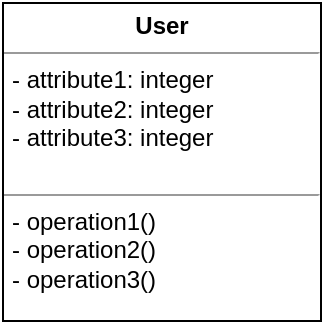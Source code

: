 <mxfile version="20.2.5" type="google" pages="9"><diagram id="hnP8UnjzJfKLMECZRFQq" name="1"><mxGraphModel grid="1" page="1" gridSize="10" guides="1" tooltips="1" connect="1" arrows="1" fold="1" pageScale="1" pageWidth="827" pageHeight="1169" math="0" shadow="0"><root><mxCell id="0"/><mxCell id="1" parent="0"/><mxCell id="e0O0tJO-HzK9mVUaBgXi-19" value="&lt;p style=&quot;margin:0px;margin-top:4px;text-align:center;&quot;&gt;&lt;b&gt;User&lt;/b&gt;&lt;/p&gt;&lt;hr size=&quot;1&quot;&gt;&lt;p style=&quot;margin:0px;margin-left:4px;&quot;&gt;- attribute1: integer&lt;/p&gt;&lt;p style=&quot;margin: 0px 0px 0px 4px;&quot;&gt;- attribute2: integer&lt;/p&gt;&lt;p style=&quot;margin: 0px 0px 0px 4px;&quot;&gt;- attribute3: integer&lt;/p&gt;&lt;p style=&quot;margin: 0px 0px 0px 4px;&quot;&gt;&lt;br&gt;&lt;/p&gt;&lt;hr size=&quot;1&quot;&gt;&lt;p style=&quot;margin:0px;margin-left:4px;&quot;&gt;- operation1()&lt;/p&gt;&lt;p style=&quot;margin:0px;margin-left:4px;&quot;&gt;- operation2()&lt;br&gt;&lt;/p&gt;&lt;p style=&quot;margin:0px;margin-left:4px;&quot;&gt;- operation3()&lt;br&gt;&lt;/p&gt;" style="verticalAlign=top;align=left;overflow=fill;fontSize=12;fontFamily=Helvetica;html=1;labelBackgroundColor=none;fontColor=#000000;strokeColor=#FFFFFF;fillColor=default;labelBorderColor=default;" vertex="1" parent="1"><mxGeometry x="320" width="160" height="160" as="geometry"/></mxCell></root></mxGraphModel></diagram><diagram name="2" id="vvFc1GbT9uRA25NBMKxK"><mxGraphModel grid="1" page="1" gridSize="10" guides="1" tooltips="1" connect="1" arrows="1" fold="1" pageScale="1" pageWidth="827" pageHeight="1169" math="0" shadow="0"><root><mxCell id="JTv1qU_6R1OAdJfih-BZ-0"/><mxCell id="JTv1qU_6R1OAdJfih-BZ-1" parent="JTv1qU_6R1OAdJfih-BZ-0"/><mxCell id="JTv1qU_6R1OAdJfih-BZ-2" value="&lt;p style=&quot;margin:0px;margin-top:4px;text-align:center;&quot;&gt;&lt;b&gt;User&lt;/b&gt;&lt;/p&gt;&lt;hr size=&quot;1&quot;&gt;&lt;p style=&quot;margin:0px;margin-left:4px;&quot;&gt;- nama: string&lt;/p&gt;&lt;p style=&quot;margin: 0px 0px 0px 4px;&quot;&gt;- username: string&lt;/p&gt;&lt;p style=&quot;margin: 0px 0px 0px 4px;&quot;&gt;- password: string&lt;/p&gt;&lt;p style=&quot;margin: 0px 0px 0px 4px;&quot;&gt;- website: string&lt;/p&gt;&lt;p style=&quot;margin: 0px 0px 0px 4px;&quot;&gt;- bio: string&lt;/p&gt;&lt;p style=&quot;margin: 0px 0px 0px 4px;&quot;&gt;- email: string&lt;/p&gt;&lt;p style=&quot;margin: 0px 0px 0px 4px;&quot;&gt;- phoneNumber: string&lt;/p&gt;&lt;p style=&quot;margin: 0px 0px 0px 4px;&quot;&gt;- birthdate: string&lt;/p&gt;&lt;p style=&quot;margin: 0px 0px 0px 4px;&quot;&gt;- profilePhoto: image&lt;/p&gt;&lt;hr size=&quot;1&quot;&gt;&lt;p style=&quot;margin: 0px 0px 0px 4px;&quot;&gt;- operation1()&lt;/p&gt;&lt;p style=&quot;margin: 0px 0px 0px 4px;&quot;&gt;- operation2()&lt;br&gt;&lt;/p&gt;&lt;p style=&quot;margin: 0px 0px 0px 4px;&quot;&gt;- operation3()&lt;/p&gt;" style="verticalAlign=top;align=left;overflow=fill;fontSize=12;fontFamily=Helvetica;html=1;labelBackgroundColor=none;fontColor=#000000;strokeColor=#FFFFFF;fillColor=default;labelBorderColor=default;" parent="JTv1qU_6R1OAdJfih-BZ-1" vertex="1"><mxGeometry x="320" width="160" height="240" as="geometry"/></mxCell></root></mxGraphModel></diagram><diagram name="3" id="898ibIZG81OeGIQHACuP"><mxGraphModel grid="1" page="1" gridSize="10" guides="1" tooltips="1" connect="1" arrows="1" fold="1" pageScale="1" pageWidth="827" pageHeight="1169" math="0" shadow="0"><root><mxCell id="FSDWoQhGbULLJZTzJhua-0"/><mxCell id="FSDWoQhGbULLJZTzJhua-1" parent="FSDWoQhGbULLJZTzJhua-0"/><mxCell id="FSDWoQhGbULLJZTzJhua-2" value="&lt;p style=&quot;margin:0px;margin-top:4px;text-align:center;&quot;&gt;&lt;b&gt;User&lt;/b&gt;&lt;/p&gt;&lt;hr size=&quot;1&quot;&gt;&lt;p style=&quot;margin:0px;margin-left:4px;&quot;&gt;- nama: string&lt;/p&gt;&lt;p style=&quot;margin: 0px 0px 0px 4px;&quot;&gt;- username: string&lt;/p&gt;&lt;p style=&quot;margin: 0px 0px 0px 4px;&quot;&gt;- password: string&lt;/p&gt;&lt;p style=&quot;margin: 0px 0px 0px 4px;&quot;&gt;- website: string&lt;/p&gt;&lt;p style=&quot;margin: 0px 0px 0px 4px;&quot;&gt;- bio: string&lt;/p&gt;&lt;p style=&quot;margin: 0px 0px 0px 4px;&quot;&gt;- email: string&lt;/p&gt;&lt;p style=&quot;margin: 0px 0px 0px 4px;&quot;&gt;- phoneNumber: string&lt;/p&gt;&lt;p style=&quot;margin: 0px 0px 0px 4px;&quot;&gt;- birthdate: string&lt;/p&gt;&lt;p style=&quot;margin: 0px 0px 0px 4px;&quot;&gt;- profilePhoto: image&lt;/p&gt;&lt;hr size=&quot;1&quot;&gt;&lt;p style=&quot;margin:0px;margin-left:4px;&quot;&gt;+ login(username,password)&lt;/p&gt;&lt;p style=&quot;margin:0px;margin-left:4px;&quot;&gt;+ lihatProfile()&lt;br&gt;+ ubahProfile()&lt;/p&gt;&lt;p style=&quot;margin:0px;margin-left:4px;&quot;&gt;+ buatPost()&lt;br&gt;&lt;/p&gt;" style="verticalAlign=top;align=left;overflow=fill;fontSize=12;fontFamily=Helvetica;html=1;labelBackgroundColor=none;fontColor=#000000;strokeColor=#FFFFFF;fillColor=default;labelBorderColor=default;" parent="FSDWoQhGbULLJZTzJhua-1" vertex="1"><mxGeometry x="320" width="160" height="240" as="geometry"/></mxCell></root></mxGraphModel></diagram><diagram name="4" id="M2890avnKvLRN5mDGSa0"><mxGraphModel grid="1" page="1" gridSize="10" guides="1" tooltips="1" connect="1" arrows="1" fold="1" pageScale="1" pageWidth="827" pageHeight="1169" math="0" shadow="0"><root><mxCell id="GKx1AENZAEKhehW8Wzed-0"/><mxCell id="GKx1AENZAEKhehW8Wzed-1" parent="GKx1AENZAEKhehW8Wzed-0"/><mxCell id="GKx1AENZAEKhehW8Wzed-2" value="&lt;p style=&quot;margin:0px;margin-top:4px;text-align:center;&quot;&gt;&lt;b&gt;User&lt;/b&gt;&lt;/p&gt;&lt;hr size=&quot;1&quot;&gt;&lt;p style=&quot;margin:0px;margin-left:4px;&quot;&gt;- nama: string&lt;/p&gt;&lt;p style=&quot;margin: 0px 0px 0px 4px;&quot;&gt;- username: string&lt;/p&gt;&lt;p style=&quot;margin: 0px 0px 0px 4px;&quot;&gt;- password: string&lt;/p&gt;&lt;p style=&quot;margin: 0px 0px 0px 4px;&quot;&gt;- website: string&lt;/p&gt;&lt;p style=&quot;margin: 0px 0px 0px 4px;&quot;&gt;- bio: string&lt;/p&gt;&lt;p style=&quot;margin: 0px 0px 0px 4px;&quot;&gt;- email: string&lt;/p&gt;&lt;p style=&quot;margin: 0px 0px 0px 4px;&quot;&gt;- phoneNumber: string&lt;/p&gt;&lt;p style=&quot;margin: 0px 0px 0px 4px;&quot;&gt;- birthdate: string&lt;/p&gt;&lt;p style=&quot;margin: 0px 0px 0px 4px;&quot;&gt;- profilePhoto: image&lt;/p&gt;&lt;hr size=&quot;1&quot;&gt;&lt;p style=&quot;margin:0px;margin-left:4px;&quot;&gt;+ login(username,password)&lt;/p&gt;&lt;p style=&quot;margin:0px;margin-left:4px;&quot;&gt;+ lihatProfile()&lt;br&gt;+ ubahProfile()&lt;/p&gt;&lt;p style=&quot;margin:0px;margin-left:4px;&quot;&gt;+ buatPost()&lt;br&gt;&lt;/p&gt;" style="verticalAlign=top;align=left;overflow=fill;fontSize=12;fontFamily=Helvetica;html=1;labelBackgroundColor=none;fontColor=#000000;strokeColor=none;fillColor=default;labelBorderColor=default;" parent="GKx1AENZAEKhehW8Wzed-1" vertex="1"><mxGeometry x="320" width="160" height="240" as="geometry"/></mxCell><mxCell id="Sh70IADpan6NNVsdSMms-0" value="&lt;p style=&quot;margin:0px;margin-top:4px;text-align:center;&quot;&gt;&lt;b&gt;Professional User&lt;/b&gt;&lt;/p&gt;&lt;hr size=&quot;1&quot;&gt;&lt;p style=&quot;margin:0px;margin-left:4px;&quot;&gt;&lt;br&gt;&lt;/p&gt;&lt;hr size=&quot;1&quot;&gt;&lt;p style=&quot;margin:0px;margin-left:4px;&quot;&gt;&lt;span style=&quot;background-color: initial;&quot;&gt;+ lihatInsight()&lt;/span&gt;&lt;br&gt;&lt;/p&gt;" style="verticalAlign=top;align=left;overflow=fill;fontSize=12;fontFamily=Helvetica;html=1;labelBackgroundColor=none;fontColor=#000000;strokeColor=none;fillColor=default;labelBorderColor=default;" vertex="1" parent="GKx1AENZAEKhehW8Wzed-1"><mxGeometry x="520" width="160" height="240" as="geometry"/></mxCell><mxCell id="Sh70IADpan6NNVsdSMms-1" value="" style="endArrow=open;startArrow=none;endFill=0;startFill=0;endSize=8;html=1;verticalAlign=bottom;labelBackgroundColor=none;strokeWidth=1;rounded=0;fontColor=#000000;exitX=0;exitY=0.5;exitDx=0;exitDy=0;" edge="1" parent="GKx1AENZAEKhehW8Wzed-1" source="Sh70IADpan6NNVsdSMms-0" target="GKx1AENZAEKhehW8Wzed-2"><mxGeometry width="160" relative="1" as="geometry"><mxPoint x="480" y="300" as="sourcePoint"/><mxPoint x="640" y="300" as="targetPoint"/></mxGeometry></mxCell></root></mxGraphModel></diagram><diagram name="5" id="wpOkuSsH7Ircn2-fuGyN"><mxGraphModel grid="1" page="1" gridSize="10" guides="1" tooltips="1" connect="1" arrows="1" fold="1" pageScale="1" pageWidth="827" pageHeight="1169" math="0" shadow="0"><root><mxCell id="eU_idQEL-mA1XH8eJt72-0"/><mxCell id="eU_idQEL-mA1XH8eJt72-1" parent="eU_idQEL-mA1XH8eJt72-0"/><mxCell id="eU_idQEL-mA1XH8eJt72-2" value="&lt;p style=&quot;margin:0px;margin-top:4px;text-align:center;&quot;&gt;&lt;b&gt;User&lt;/b&gt;&lt;/p&gt;&lt;hr size=&quot;1&quot;&gt;&lt;p style=&quot;margin:0px;margin-left:4px;&quot;&gt;- nama: string&lt;/p&gt;&lt;p style=&quot;margin: 0px 0px 0px 4px;&quot;&gt;- username: string&lt;/p&gt;&lt;p style=&quot;margin: 0px 0px 0px 4px;&quot;&gt;- password: string&lt;/p&gt;&lt;p style=&quot;margin: 0px 0px 0px 4px;&quot;&gt;- website: string&lt;/p&gt;&lt;p style=&quot;margin: 0px 0px 0px 4px;&quot;&gt;- bio: string&lt;/p&gt;&lt;p style=&quot;margin: 0px 0px 0px 4px;&quot;&gt;- email: string&lt;/p&gt;&lt;p style=&quot;margin: 0px 0px 0px 4px;&quot;&gt;- phoneNumber: string&lt;/p&gt;&lt;p style=&quot;margin: 0px 0px 0px 4px;&quot;&gt;- birthdate: string&lt;/p&gt;&lt;p style=&quot;margin: 0px 0px 0px 4px;&quot;&gt;- profilePhoto: image&lt;/p&gt;&lt;hr size=&quot;1&quot;&gt;&lt;p style=&quot;margin:0px;margin-left:4px;&quot;&gt;+ login(username,password)&lt;/p&gt;&lt;p style=&quot;margin:0px;margin-left:4px;&quot;&gt;+ lihatProfile()&lt;br&gt;+ ubahProfile()&lt;/p&gt;&lt;p style=&quot;margin:0px;margin-left:4px;&quot;&gt;+ buatPost()&lt;br&gt;&lt;/p&gt;" style="verticalAlign=top;align=left;overflow=fill;fontSize=12;fontFamily=Helvetica;html=1;labelBackgroundColor=none;fontColor=#000000;strokeColor=none;fillColor=default;labelBorderColor=default;" parent="eU_idQEL-mA1XH8eJt72-1" vertex="1"><mxGeometry x="320" width="160" height="240" as="geometry"/></mxCell><mxCell id="KN_f5p0jPs132Y7xFyDh-0" value="&lt;p style=&quot;margin:0px;margin-top:4px;text-align:center;&quot;&gt;&lt;b&gt;Post&lt;/b&gt;&lt;/p&gt;&lt;hr size=&quot;1&quot;&gt;&lt;p style=&quot;margin:0px;margin-left:4px;&quot;&gt;- tanggalBuat: date&lt;/p&gt;&lt;p style=&quot;margin: 0px 0px 0px 4px;&quot;&gt;- caption: string&lt;br&gt;&lt;/p&gt;&lt;p style=&quot;margin: 0px 0px 0px 4px;&quot;&gt;- content: image, video&lt;/p&gt;&lt;p style=&quot;margin: 0px 0px 0px 4px;&quot;&gt;- filter: integer&lt;/p&gt;&lt;hr size=&quot;1&quot;&gt;&lt;p style=&quot;margin:0px;margin-left:4px;&quot;&gt;&lt;br&gt;&lt;/p&gt;" style="verticalAlign=top;align=left;overflow=fill;fontSize=12;fontFamily=Helvetica;html=1;labelBackgroundColor=none;fontColor=#000000;strokeColor=none;fillColor=default;labelBorderColor=default;" vertex="1" parent="eU_idQEL-mA1XH8eJt72-1"><mxGeometry x="80" width="160" height="240" as="geometry"/></mxCell><mxCell id="KN_f5p0jPs132Y7xFyDh-1" value="" style="endArrow=none;startArrow=none;endFill=0;startFill=0;endSize=8;html=1;verticalAlign=bottom;labelBackgroundColor=none;strokeWidth=1;rounded=0;fontColor=#000000;exitX=1;exitY=0.5;exitDx=0;exitDy=0;" edge="1" parent="eU_idQEL-mA1XH8eJt72-1" source="KN_f5p0jPs132Y7xFyDh-0" target="eU_idQEL-mA1XH8eJt72-2"><mxGeometry width="160" relative="1" as="geometry"><mxPoint x="280" y="120" as="sourcePoint"/><mxPoint x="310" y="120" as="targetPoint"/></mxGeometry></mxCell><mxCell id="KN_f5p0jPs132Y7xFyDh-3" value="0..*" style="edgeLabel;html=1;align=center;verticalAlign=middle;resizable=0;points=[];fontColor=#000000;" connectable="0" vertex="1" parent="KN_f5p0jPs132Y7xFyDh-1"><mxGeometry x="-0.717" relative="1" as="geometry"><mxPoint y="-10" as="offset"/></mxGeometry></mxCell><mxCell id="KN_f5p0jPs132Y7xFyDh-4" value="1" style="edgeLabel;html=1;align=center;verticalAlign=middle;resizable=0;points=[];fontColor=#000000;" connectable="0" vertex="1" parent="KN_f5p0jPs132Y7xFyDh-1"><mxGeometry x="0.664" y="1" relative="1" as="geometry"><mxPoint y="-9" as="offset"/></mxGeometry></mxCell></root></mxGraphModel></diagram><diagram name="6" id="nv-hzHOKyov-MnAZueJ8"><mxGraphModel grid="1" page="1" gridSize="10" guides="1" tooltips="1" connect="1" arrows="1" fold="1" pageScale="1" pageWidth="827" pageHeight="1169" math="0" shadow="0"><root><mxCell id="Lhanuq8MjQKtfcm2jA14-0"/><mxCell id="Lhanuq8MjQKtfcm2jA14-1" parent="Lhanuq8MjQKtfcm2jA14-0"/><mxCell id="Lhanuq8MjQKtfcm2jA14-2" value="&lt;p style=&quot;margin:0px;margin-top:4px;text-align:center;&quot;&gt;&lt;b&gt;User&lt;/b&gt;&lt;/p&gt;&lt;hr size=&quot;1&quot;&gt;&lt;p style=&quot;margin:0px;margin-left:4px;&quot;&gt;- nama: string&lt;/p&gt;&lt;p style=&quot;margin: 0px 0px 0px 4px;&quot;&gt;- username: string&lt;/p&gt;&lt;p style=&quot;margin: 0px 0px 0px 4px;&quot;&gt;- password: string&lt;/p&gt;&lt;p style=&quot;margin: 0px 0px 0px 4px;&quot;&gt;&lt;span style=&quot;background-color: initial;&quot;&gt;- email: string&lt;/span&gt;&lt;br&gt;&lt;/p&gt;&lt;p style=&quot;margin: 0px 0px 0px 4px;&quot;&gt;&lt;br&gt;&lt;/p&gt;&lt;hr size=&quot;1&quot;&gt;&lt;p style=&quot;margin:0px;margin-left:4px;&quot;&gt;+ login(username,password)&lt;/p&gt;" style="verticalAlign=top;align=left;overflow=fill;fontSize=12;fontFamily=Helvetica;html=1;labelBackgroundColor=none;fontColor=#000000;strokeColor=none;fillColor=default;labelBorderColor=default;" parent="Lhanuq8MjQKtfcm2jA14-1" vertex="1"><mxGeometry x="320" width="160" height="240" as="geometry"/></mxCell><mxCell id="Lhanuq8MjQKtfcm2jA14-3" value="&lt;p style=&quot;margin:0px;margin-top:4px;text-align:center;&quot;&gt;&lt;b&gt;Game&lt;/b&gt;&lt;/p&gt;&lt;hr size=&quot;1&quot;&gt;&lt;p style=&quot;margin:0px;margin-left:4px;&quot;&gt;- tanggalRilis: date&lt;/p&gt;&lt;p style=&quot;margin: 0px 0px 0px 4px;&quot;&gt;- judul: string&lt;br&gt;&lt;/p&gt;&lt;p style=&quot;margin: 0px 0px 0px 4px;&quot;&gt;-&amp;nbsp;&lt;span style=&quot;background-color: initial;&quot;&gt;harga: integer&lt;/span&gt;&lt;/p&gt;&lt;hr size=&quot;1&quot;&gt;&lt;p style=&quot;margin:0px;margin-left:4px;&quot;&gt;&lt;br&gt;&lt;/p&gt;" style="verticalAlign=top;align=left;overflow=fill;fontSize=12;fontFamily=Helvetica;html=1;labelBackgroundColor=none;fontColor=#000000;strokeColor=none;fillColor=default;labelBorderColor=default;" parent="Lhanuq8MjQKtfcm2jA14-1" vertex="1"><mxGeometry x="80" width="160" height="240" as="geometry"/></mxCell><mxCell id="oMcocYx1o8pn9XQxZrTI-0" value="" style="endArrow=diamondThin;endFill=0;endSize=24;html=1;rounded=0;fontColor=#000000;strokeColor=#000000;strokeWidth=1;" edge="1" parent="Lhanuq8MjQKtfcm2jA14-1"><mxGeometry width="160" relative="1" as="geometry"><mxPoint x="240" y="110" as="sourcePoint"/><mxPoint x="320" y="110" as="targetPoint"/></mxGeometry></mxCell><mxCell id="oMcocYx1o8pn9XQxZrTI-1" value="1" style="edgeLabel;html=1;align=center;verticalAlign=middle;resizable=0;points=[];fontColor=#000000;" connectable="0" vertex="1" parent="oMcocYx1o8pn9XQxZrTI-0"><mxGeometry x="0.713" y="1" relative="1" as="geometry"><mxPoint y="-19" as="offset"/></mxGeometry></mxCell><mxCell id="oMcocYx1o8pn9XQxZrTI-2" value="0..*" style="edgeLabel;html=1;align=center;verticalAlign=middle;resizable=0;points=[];fontColor=#000000;" connectable="0" vertex="1" parent="oMcocYx1o8pn9XQxZrTI-0"><mxGeometry x="-0.382" relative="1" as="geometry"><mxPoint x="-15" y="-20" as="offset"/></mxGeometry></mxCell></root></mxGraphModel></diagram><diagram name="7" id="eazAPrz7giSzhTj6Vawg"><mxGraphModel grid="1" page="1" gridSize="10" guides="1" tooltips="1" connect="1" arrows="1" fold="1" pageScale="1" pageWidth="827" pageHeight="1169" math="0" shadow="0"><root><mxCell id="fwRQU3mmeEUojMoLSHrX-0"/><mxCell id="fwRQU3mmeEUojMoLSHrX-1" parent="fwRQU3mmeEUojMoLSHrX-0"/><mxCell id="fwRQU3mmeEUojMoLSHrX-2" value="&lt;p style=&quot;margin:0px;margin-top:4px;text-align:center;&quot;&gt;&lt;b&gt;User&lt;/b&gt;&lt;/p&gt;&lt;hr size=&quot;1&quot;&gt;&lt;p style=&quot;margin:0px;margin-left:4px;&quot;&gt;- nama: string&lt;/p&gt;&lt;p style=&quot;margin: 0px 0px 0px 4px;&quot;&gt;- username: string&lt;/p&gt;&lt;p style=&quot;margin: 0px 0px 0px 4px;&quot;&gt;- password: string&lt;/p&gt;&lt;p style=&quot;margin: 0px 0px 0px 4px;&quot;&gt;- website: string&lt;/p&gt;&lt;p style=&quot;margin: 0px 0px 0px 4px;&quot;&gt;- bio: string&lt;/p&gt;&lt;p style=&quot;margin: 0px 0px 0px 4px;&quot;&gt;- email: string&lt;/p&gt;&lt;p style=&quot;margin: 0px 0px 0px 4px;&quot;&gt;- phoneNumber: string&lt;/p&gt;&lt;p style=&quot;margin: 0px 0px 0px 4px;&quot;&gt;- birthdate: string&lt;/p&gt;&lt;p style=&quot;margin: 0px 0px 0px 4px;&quot;&gt;- profilePhoto: image&lt;/p&gt;&lt;hr size=&quot;1&quot;&gt;&lt;p style=&quot;margin:0px;margin-left:4px;&quot;&gt;+ login(username,password)&lt;/p&gt;&lt;p style=&quot;margin:0px;margin-left:4px;&quot;&gt;+ lihatProfile()&lt;br&gt;+ ubahProfile()&lt;/p&gt;&lt;p style=&quot;margin:0px;margin-left:4px;&quot;&gt;+ buatPost()&lt;br&gt;&lt;/p&gt;" style="verticalAlign=top;align=left;overflow=fill;fontSize=12;fontFamily=Helvetica;html=1;labelBackgroundColor=none;fontColor=#000000;strokeColor=none;fillColor=default;labelBorderColor=default;" parent="fwRQU3mmeEUojMoLSHrX-1" vertex="1"><mxGeometry x="320" width="160" height="240" as="geometry"/></mxCell><mxCell id="fwRQU3mmeEUojMoLSHrX-3" value="&lt;p style=&quot;margin:0px;margin-top:4px;text-align:center;&quot;&gt;&lt;b&gt;Post&lt;/b&gt;&lt;/p&gt;&lt;hr size=&quot;1&quot;&gt;&lt;p style=&quot;margin:0px;margin-left:4px;&quot;&gt;- tanggalBuat: date&lt;/p&gt;&lt;p style=&quot;margin: 0px 0px 0px 4px;&quot;&gt;- caption: string&lt;br&gt;&lt;/p&gt;&lt;p style=&quot;margin: 0px 0px 0px 4px;&quot;&gt;- content: image, video&lt;/p&gt;&lt;p style=&quot;margin: 0px 0px 0px 4px;&quot;&gt;- filter: integer&lt;/p&gt;&lt;hr size=&quot;1&quot;&gt;&lt;p style=&quot;margin:0px;margin-left:4px;&quot;&gt;&lt;br&gt;&lt;/p&gt;" style="verticalAlign=top;align=left;overflow=fill;fontSize=12;fontFamily=Helvetica;html=1;labelBackgroundColor=none;fontColor=#000000;strokeColor=none;fillColor=default;labelBorderColor=default;" parent="fwRQU3mmeEUojMoLSHrX-1" vertex="1"><mxGeometry x="80" width="160" height="240" as="geometry"/></mxCell><mxCell id="2ZmCARCJcrqWnU4JJq6g-0" value="" style="endArrow=diamondThin;endFill=1;endSize=24;html=1;rounded=0;fontColor=#000000;strokeColor=#000000;strokeWidth=1;" edge="1" parent="fwRQU3mmeEUojMoLSHrX-1"><mxGeometry width="160" relative="1" as="geometry"><mxPoint x="240" y="119.76" as="sourcePoint"/><mxPoint x="320" y="119.76" as="targetPoint"/></mxGeometry></mxCell><mxCell id="2ZmCARCJcrqWnU4JJq6g-1" value="0..*" style="edgeLabel;html=1;align=center;verticalAlign=middle;resizable=0;points=[];fontColor=#000000;" connectable="0" vertex="1" parent="2ZmCARCJcrqWnU4JJq6g-0"><mxGeometry x="-0.799" y="1" relative="1" as="geometry"><mxPoint x="2" y="-19" as="offset"/></mxGeometry></mxCell><mxCell id="2ZmCARCJcrqWnU4JJq6g-2" value="1" style="edgeLabel;html=1;align=center;verticalAlign=middle;resizable=0;points=[];fontColor=#000000;" connectable="0" vertex="1" parent="2ZmCARCJcrqWnU4JJq6g-0"><mxGeometry x="0.618" y="2" relative="1" as="geometry"><mxPoint x="5" y="-18" as="offset"/></mxGeometry></mxCell></root></mxGraphModel></diagram><diagram name="8" id="oT_UX7LwEvuWyARsJMlZ"><mxGraphModel grid="1" page="1" gridSize="10" guides="1" tooltips="1" connect="1" arrows="1" fold="1" pageScale="1" pageWidth="827" pageHeight="1169" math="0" shadow="0"><root><mxCell id="n9CaQVt9QU5b0d7CcRE5-0"/><mxCell id="n9CaQVt9QU5b0d7CcRE5-1" parent="n9CaQVt9QU5b0d7CcRE5-0"/><mxCell id="n9CaQVt9QU5b0d7CcRE5-2" value="&lt;p style=&quot;margin:0px;margin-top:4px;text-align:center;&quot;&gt;&lt;b&gt;User&lt;/b&gt;&lt;/p&gt;&lt;hr size=&quot;1&quot;&gt;&lt;p style=&quot;margin:0px;margin-left:4px;&quot;&gt;- nama: string&lt;/p&gt;&lt;p style=&quot;margin: 0px 0px 0px 4px;&quot;&gt;- username: string&lt;/p&gt;&lt;p style=&quot;margin: 0px 0px 0px 4px;&quot;&gt;- password: string&lt;/p&gt;&lt;p style=&quot;margin: 0px 0px 0px 4px;&quot;&gt;- website: string&lt;/p&gt;&lt;p style=&quot;margin: 0px 0px 0px 4px;&quot;&gt;- bio: string&lt;/p&gt;&lt;p style=&quot;margin: 0px 0px 0px 4px;&quot;&gt;- email: string&lt;/p&gt;&lt;p style=&quot;margin: 0px 0px 0px 4px;&quot;&gt;- phoneNumber: string&lt;/p&gt;&lt;p style=&quot;margin: 0px 0px 0px 4px;&quot;&gt;- birthdate: string&lt;/p&gt;&lt;p style=&quot;margin: 0px 0px 0px 4px;&quot;&gt;- profilePhoto: image&lt;/p&gt;&lt;hr size=&quot;1&quot;&gt;&lt;p style=&quot;margin:0px;margin-left:4px;&quot;&gt;+ login(username,password)&lt;/p&gt;&lt;p style=&quot;margin:0px;margin-left:4px;&quot;&gt;+ lihatProfile()&lt;br&gt;+ ubahProfile()&lt;/p&gt;&lt;p style=&quot;margin:0px;margin-left:4px;&quot;&gt;+ buatPost()&lt;br&gt;&lt;/p&gt;" style="verticalAlign=top;align=left;overflow=fill;fontSize=12;fontFamily=Helvetica;html=1;labelBackgroundColor=none;fontColor=#66B2FF;strokeColor=none;fillColor=default;labelBorderColor=#66B2FF;" parent="n9CaQVt9QU5b0d7CcRE5-1" vertex="1"><mxGeometry x="320" width="160" height="240" as="geometry"/></mxCell><mxCell id="n9CaQVt9QU5b0d7CcRE5-3" value="&lt;p style=&quot;margin:0px;margin-top:4px;text-align:center;&quot;&gt;&lt;b&gt;Post&lt;/b&gt;&lt;/p&gt;&lt;hr size=&quot;1&quot;&gt;&lt;p style=&quot;margin:0px;margin-left:4px;&quot;&gt;- tanggalBuat: date&lt;/p&gt;&lt;p style=&quot;margin: 0px 0px 0px 4px;&quot;&gt;- caption: string&lt;br&gt;&lt;/p&gt;&lt;p style=&quot;margin: 0px 0px 0px 4px;&quot;&gt;- content: image, video&lt;/p&gt;&lt;p style=&quot;margin: 0px 0px 0px 4px;&quot;&gt;- filter: integer&lt;/p&gt;&lt;hr size=&quot;1&quot;&gt;&lt;p style=&quot;margin:0px;margin-left:4px;&quot;&gt;&lt;br&gt;&lt;/p&gt;" style="verticalAlign=top;align=left;overflow=fill;fontSize=12;fontFamily=Helvetica;html=1;labelBackgroundColor=none;fontColor=#66B2FF;strokeColor=none;fillColor=default;labelBorderColor=#66B2FF;" parent="n9CaQVt9QU5b0d7CcRE5-1" vertex="1"><mxGeometry x="80" width="160" height="240" as="geometry"/></mxCell><mxCell id="n9CaQVt9QU5b0d7CcRE5-4" value="" style="endArrow=diamondThin;endFill=1;endSize=24;html=1;rounded=0;fontColor=#66B2FF;strokeColor=#66B2FF;strokeWidth=1;labelBorderColor=#66B2FF;" parent="n9CaQVt9QU5b0d7CcRE5-1" edge="1"><mxGeometry width="160" relative="1" as="geometry"><mxPoint x="240" y="119.76" as="sourcePoint"/><mxPoint x="320" y="119.76" as="targetPoint"/></mxGeometry></mxCell><mxCell id="n9CaQVt9QU5b0d7CcRE5-5" value="0..*" style="edgeLabel;html=1;align=center;verticalAlign=middle;resizable=0;points=[];fontColor=#66B2FF;labelBorderColor=none;" parent="n9CaQVt9QU5b0d7CcRE5-4" vertex="1" connectable="0"><mxGeometry x="-0.799" y="1" relative="1" as="geometry"><mxPoint x="2" y="-19" as="offset"/></mxGeometry></mxCell><mxCell id="n9CaQVt9QU5b0d7CcRE5-6" value="1" style="edgeLabel;html=1;align=center;verticalAlign=middle;resizable=0;points=[];fontColor=#66B2FF;labelBorderColor=none;" parent="n9CaQVt9QU5b0d7CcRE5-4" vertex="1" connectable="0"><mxGeometry x="0.618" y="2" relative="1" as="geometry"><mxPoint x="5" y="-18" as="offset"/></mxGeometry></mxCell><mxCell id="f8H1oJgMpc6QW_zLX6ED-0" value="&lt;p style=&quot;margin:0px;margin-top:4px;text-align:center;&quot;&gt;&lt;b&gt;Professional User&lt;/b&gt;&lt;/p&gt;&lt;hr size=&quot;1&quot;&gt;&lt;p style=&quot;margin:0px;margin-left:4px;&quot;&gt;&lt;br&gt;&lt;/p&gt;&lt;hr size=&quot;1&quot;&gt;&lt;p style=&quot;margin:0px;margin-left:4px;&quot;&gt;&lt;span style=&quot;background-color: initial;&quot;&gt;+ lihatInsight()&lt;/span&gt;&lt;br&gt;&lt;/p&gt;" style="verticalAlign=top;align=left;overflow=fill;fontSize=12;fontFamily=Helvetica;html=1;labelBackgroundColor=none;fontColor=#66B2FF;strokeColor=none;fillColor=default;labelBorderColor=#66B2FF;" vertex="1" parent="n9CaQVt9QU5b0d7CcRE5-1"><mxGeometry x="560" width="160" height="240" as="geometry"/></mxCell><mxCell id="f8H1oJgMpc6QW_zLX6ED-1" value="" style="endArrow=open;startArrow=none;endFill=0;startFill=0;endSize=8;html=1;verticalAlign=bottom;labelBackgroundColor=none;strokeWidth=1;rounded=0;fontColor=#66B2FF;exitX=0;exitY=0.5;exitDx=0;exitDy=0;labelBorderColor=#66B2FF;strokeColor=#66B2FF;" edge="1" parent="n9CaQVt9QU5b0d7CcRE5-1" source="f8H1oJgMpc6QW_zLX6ED-0"><mxGeometry width="160" relative="1" as="geometry"><mxPoint x="480" y="300" as="sourcePoint"/><mxPoint x="480" y="120" as="targetPoint"/></mxGeometry></mxCell><mxCell id="f8H1oJgMpc6QW_zLX6ED-2" value="&lt;p style=&quot;margin:0px;margin-top:4px;text-align:center;&quot;&gt;&lt;b&gt;Story&lt;/b&gt;&lt;/p&gt;&lt;hr size=&quot;1&quot;&gt;&lt;p style=&quot;margin:0px;margin-left:4px;&quot;&gt;- tanggalBuat: date&lt;/p&gt;&lt;p style=&quot;margin: 0px 0px 0px 4px;&quot;&gt;- caption: string&lt;br&gt;&lt;/p&gt;&lt;p style=&quot;margin: 0px 0px 0px 4px;&quot;&gt;- content: image, video&lt;/p&gt;&lt;hr size=&quot;1&quot;&gt;&lt;p style=&quot;margin:0px;margin-left:4px;&quot;&gt;&lt;br&gt;&lt;/p&gt;" style="verticalAlign=top;align=left;overflow=fill;fontSize=12;fontFamily=Helvetica;html=1;labelBackgroundColor=none;fontColor=#66B2FF;strokeColor=none;fillColor=default;labelBorderColor=#66B2FF;" vertex="1" parent="n9CaQVt9QU5b0d7CcRE5-1"><mxGeometry x="80" y="320" width="160" height="240" as="geometry"/></mxCell><mxCell id="f8H1oJgMpc6QW_zLX6ED-3" value="" style="endArrow=diamondThin;endFill=1;endSize=24;html=1;rounded=0;fontColor=#66B2FF;strokeColor=#66B2FF;strokeWidth=1;labelBorderColor=#66B2FF;" edge="1" parent="n9CaQVt9QU5b0d7CcRE5-1" target="n9CaQVt9QU5b0d7CcRE5-2"><mxGeometry width="160" relative="1" as="geometry"><mxPoint x="240" y="439.76" as="sourcePoint"/><mxPoint x="340" y="300" as="targetPoint"/><Array as="points"><mxPoint x="400" y="440"/></Array></mxGeometry></mxCell><mxCell id="f8H1oJgMpc6QW_zLX6ED-4" value="0..*" style="edgeLabel;html=1;align=center;verticalAlign=middle;resizable=0;points=[];fontColor=#66B2FF;labelBorderColor=none;" connectable="0" vertex="1" parent="f8H1oJgMpc6QW_zLX6ED-3"><mxGeometry x="-0.799" y="1" relative="1" as="geometry"><mxPoint x="-17" y="-19" as="offset"/></mxGeometry></mxCell><mxCell id="f8H1oJgMpc6QW_zLX6ED-5" value="1" style="edgeLabel;html=1;align=center;verticalAlign=middle;resizable=0;points=[];fontColor=#66B2FF;labelBorderColor=none;" connectable="0" vertex="1" parent="f8H1oJgMpc6QW_zLX6ED-3"><mxGeometry x="0.618" y="2" relative="1" as="geometry"><mxPoint x="-18" y="-59" as="offset"/></mxGeometry></mxCell></root></mxGraphModel></diagram><diagram name="9" id="y5Oj8hz7yeoOkAMKyZl0"><mxGraphModel grid="1" page="1" gridSize="10" guides="1" tooltips="1" connect="1" arrows="1" fold="1" pageScale="1" pageWidth="827" pageHeight="1169" math="0" shadow="0"><root><mxCell id="GsUeJzvMZUdhBnfVzG27-0"/><mxCell id="GsUeJzvMZUdhBnfVzG27-1" parent="GsUeJzvMZUdhBnfVzG27-0"/><mxCell id="GsUeJzvMZUdhBnfVzG27-2" value="&lt;p style=&quot;margin:0px;margin-top:4px;text-align:center;&quot;&gt;&lt;b&gt;User&lt;/b&gt;&lt;/p&gt;&lt;hr size=&quot;1&quot;&gt;&lt;p style=&quot;margin:0px;margin-left:4px;&quot;&gt;- nama: string&lt;/p&gt;&lt;p style=&quot;margin: 0px 0px 0px 4px;&quot;&gt;- username: string&lt;/p&gt;&lt;p style=&quot;margin: 0px 0px 0px 4px;&quot;&gt;- password: string&lt;/p&gt;&lt;p style=&quot;margin: 0px 0px 0px 4px;&quot;&gt;- website: string&lt;/p&gt;&lt;p style=&quot;margin: 0px 0px 0px 4px;&quot;&gt;- bio: string&lt;/p&gt;&lt;p style=&quot;margin: 0px 0px 0px 4px;&quot;&gt;- email: string&lt;/p&gt;&lt;p style=&quot;margin: 0px 0px 0px 4px;&quot;&gt;- phoneNumber: string&lt;/p&gt;&lt;p style=&quot;margin: 0px 0px 0px 4px;&quot;&gt;- birthdate: string&lt;/p&gt;&lt;p style=&quot;margin: 0px 0px 0px 4px;&quot;&gt;- profilePhoto: image&lt;/p&gt;&lt;hr size=&quot;1&quot;&gt;&lt;p style=&quot;margin:0px;margin-left:4px;&quot;&gt;+ login(username,password)&lt;/p&gt;&lt;p style=&quot;margin:0px;margin-left:4px;&quot;&gt;+ ubahProfile()&lt;/p&gt;&lt;p style=&quot;margin:0px;margin-left:4px;&quot;&gt;+ buatPost()&lt;br&gt;&lt;/p&gt;" style="verticalAlign=top;align=left;overflow=fill;fontSize=12;fontFamily=Helvetica;html=1;labelBackgroundColor=none;fontColor=#FF66B3;strokeColor=none;fillColor=default;labelBorderColor=#FF66B3;" parent="GsUeJzvMZUdhBnfVzG27-1" vertex="1"><mxGeometry x="320" width="160" height="240" as="geometry"/></mxCell><mxCell id="GsUeJzvMZUdhBnfVzG27-3" value="&lt;p style=&quot;margin:0px;margin-top:4px;text-align:center;&quot;&gt;&lt;b&gt;Post&lt;/b&gt;&lt;/p&gt;&lt;hr size=&quot;1&quot;&gt;&lt;p style=&quot;margin:0px;margin-left:4px;&quot;&gt;- tanggalBuat: date&lt;/p&gt;&lt;p style=&quot;margin: 0px 0px 0px 4px;&quot;&gt;- caption: string&lt;br&gt;&lt;/p&gt;&lt;p style=&quot;margin: 0px 0px 0px 4px;&quot;&gt;- content: image, video&lt;/p&gt;&lt;p style=&quot;margin: 0px 0px 0px 4px;&quot;&gt;- filter: integer&lt;/p&gt;&lt;p style=&quot;margin: 0px 0px 0px 4px;&quot;&gt;- usiaPost: string&lt;/p&gt;&lt;hr size=&quot;1&quot;&gt;&lt;p style=&quot;margin:0px;margin-left:4px;&quot;&gt;&lt;br&gt;&lt;/p&gt;" style="verticalAlign=top;align=left;overflow=fill;fontSize=12;fontFamily=Helvetica;html=1;labelBackgroundColor=none;fontColor=#FF66B3;strokeColor=none;fillColor=default;labelBorderColor=#FF66B3;" parent="GsUeJzvMZUdhBnfVzG27-1" vertex="1"><mxGeometry x="80" width="160" height="240" as="geometry"/></mxCell><mxCell id="GsUeJzvMZUdhBnfVzG27-4" value="" style="endArrow=diamondThin;endFill=1;endSize=24;html=1;rounded=0;fontColor=#FF66B3;strokeColor=#FF66B3;strokeWidth=1;labelBorderColor=#FF66B3;" parent="GsUeJzvMZUdhBnfVzG27-1" edge="1"><mxGeometry width="160" relative="1" as="geometry"><mxPoint x="240" y="119.76" as="sourcePoint"/><mxPoint x="320" y="119.76" as="targetPoint"/></mxGeometry></mxCell><mxCell id="GsUeJzvMZUdhBnfVzG27-5" value="0..*" style="edgeLabel;html=1;align=center;verticalAlign=middle;resizable=0;points=[];fontColor=#FF66B3;labelBorderColor=none;" parent="GsUeJzvMZUdhBnfVzG27-4" vertex="1" connectable="0"><mxGeometry x="-0.799" y="1" relative="1" as="geometry"><mxPoint x="2" y="-19" as="offset"/></mxGeometry></mxCell><mxCell id="GsUeJzvMZUdhBnfVzG27-6" value="1" style="edgeLabel;html=1;align=center;verticalAlign=middle;resizable=0;points=[];fontColor=#FF66B3;labelBorderColor=none;" parent="GsUeJzvMZUdhBnfVzG27-4" vertex="1" connectable="0"><mxGeometry x="0.618" y="2" relative="1" as="geometry"><mxPoint x="5" y="-18" as="offset"/></mxGeometry></mxCell><mxCell id="GsUeJzvMZUdhBnfVzG27-7" value="&lt;p style=&quot;margin:0px;margin-top:4px;text-align:center;&quot;&gt;&lt;b&gt;Professional User&lt;/b&gt;&lt;/p&gt;&lt;hr size=&quot;1&quot;&gt;&lt;p style=&quot;margin: 0px 0px 0px 4px;&quot;&gt;- nama: string&lt;/p&gt;&lt;p style=&quot;margin: 0px 0px 0px 4px;&quot;&gt;- username: string&lt;/p&gt;&lt;p style=&quot;margin: 0px 0px 0px 4px;&quot;&gt;- password: string&lt;/p&gt;&lt;p style=&quot;margin: 0px 0px 0px 4px;&quot;&gt;- website: string&lt;/p&gt;&lt;p style=&quot;margin: 0px 0px 0px 4px;&quot;&gt;- bio: string&lt;/p&gt;&lt;p style=&quot;margin: 0px 0px 0px 4px;&quot;&gt;- email: string&lt;/p&gt;&lt;p style=&quot;margin: 0px 0px 0px 4px;&quot;&gt;- phoneNumber: string&lt;/p&gt;&lt;p style=&quot;margin: 0px 0px 0px 4px;&quot;&gt;- birthdate: string&lt;/p&gt;&lt;p style=&quot;margin: 0px 0px 0px 4px;&quot;&gt;- profilePhoto: image&lt;/p&gt;&lt;hr size=&quot;1&quot;&gt;&lt;p style=&quot;margin: 0px 0px 0px 4px;&quot;&gt;+ login(username,password)&lt;br&gt;&lt;/p&gt;&lt;p style=&quot;margin: 0px 0px 0px 4px;&quot;&gt;+ ubahProfile()&lt;/p&gt;&lt;p style=&quot;margin: 0px 0px 0px 4px;&quot;&gt;+ buatPost()&lt;/p&gt;&lt;p style=&quot;margin:0px;margin-left:4px;&quot;&gt;&lt;span style=&quot;background-color: initial;&quot;&gt;+ lihatInsight()&lt;/span&gt;&lt;br&gt;&lt;/p&gt;" style="verticalAlign=top;align=left;overflow=fill;fontSize=12;fontFamily=Helvetica;html=1;labelBackgroundColor=none;fontColor=#FF66B3;strokeColor=none;fillColor=default;labelBorderColor=#FF66B3;" parent="GsUeJzvMZUdhBnfVzG27-1" vertex="1"><mxGeometry x="560" width="160" height="240" as="geometry"/></mxCell><mxCell id="GsUeJzvMZUdhBnfVzG27-8" value="" style="endArrow=open;startArrow=none;endFill=0;startFill=0;endSize=8;html=1;verticalAlign=bottom;labelBackgroundColor=none;strokeWidth=1;rounded=0;fontColor=#FF66B3;exitX=0;exitY=0.5;exitDx=0;exitDy=0;labelBorderColor=#FF66B3;strokeColor=#FF66B3;" parent="GsUeJzvMZUdhBnfVzG27-1" source="GsUeJzvMZUdhBnfVzG27-7" edge="1"><mxGeometry width="160" relative="1" as="geometry"><mxPoint x="480" y="300" as="sourcePoint"/><mxPoint x="480" y="120" as="targetPoint"/></mxGeometry></mxCell><mxCell id="GsUeJzvMZUdhBnfVzG27-9" value="&lt;p style=&quot;margin:0px;margin-top:4px;text-align:center;&quot;&gt;&lt;b&gt;Story&lt;/b&gt;&lt;/p&gt;&lt;hr size=&quot;1&quot;&gt;&lt;p style=&quot;margin:0px;margin-left:4px;&quot;&gt;- tanggalBuat: date&lt;/p&gt;&lt;p style=&quot;margin: 0px 0px 0px 4px;&quot;&gt;- caption: string&lt;br&gt;&lt;/p&gt;&lt;p style=&quot;margin: 0px 0px 0px 4px;&quot;&gt;- content: image, video&lt;/p&gt;&lt;hr size=&quot;1&quot;&gt;&lt;p style=&quot;margin:0px;margin-left:4px;&quot;&gt;&lt;br&gt;&lt;/p&gt;" style="verticalAlign=top;align=left;overflow=fill;fontSize=12;fontFamily=Helvetica;html=1;labelBackgroundColor=none;fontColor=#FF66B3;strokeColor=none;fillColor=default;labelBorderColor=#FF66B3;" parent="GsUeJzvMZUdhBnfVzG27-1" vertex="1"><mxGeometry x="80" y="320" width="160" height="240" as="geometry"/></mxCell><mxCell id="GsUeJzvMZUdhBnfVzG27-10" value="" style="endArrow=diamondThin;endFill=1;endSize=24;html=1;rounded=0;fontColor=#FF66B3;strokeColor=#FF66B3;strokeWidth=1;labelBorderColor=#FF66B3;entryX=0.25;entryY=1;entryDx=0;entryDy=0;" parent="GsUeJzvMZUdhBnfVzG27-1" target="GsUeJzvMZUdhBnfVzG27-2" edge="1"><mxGeometry width="160" relative="1" as="geometry"><mxPoint x="240" y="439.76" as="sourcePoint"/><mxPoint x="340" y="300" as="targetPoint"/><Array as="points"><mxPoint x="360" y="440"/></Array></mxGeometry></mxCell><mxCell id="GsUeJzvMZUdhBnfVzG27-11" value="0..*" style="edgeLabel;html=1;align=center;verticalAlign=middle;resizable=0;points=[];fontColor=#FF66B3;labelBorderColor=none;" parent="GsUeJzvMZUdhBnfVzG27-10" vertex="1" connectable="0"><mxGeometry x="-0.799" y="1" relative="1" as="geometry"><mxPoint x="-17" y="-19" as="offset"/></mxGeometry></mxCell><mxCell id="GsUeJzvMZUdhBnfVzG27-12" value="1" style="edgeLabel;html=1;align=center;verticalAlign=middle;resizable=0;points=[];fontColor=#FF66B3;labelBorderColor=none;" parent="GsUeJzvMZUdhBnfVzG27-10" vertex="1" connectable="0"><mxGeometry x="0.618" y="2" relative="1" as="geometry"><mxPoint x="-18" y="-51" as="offset"/></mxGeometry></mxCell><mxCell id="ZvyvqhbRlykTB8wufJtu-0" value="2" style="ellipse;whiteSpace=wrap;html=1;aspect=fixed;labelBackgroundColor=none;labelBorderColor=none;fontColor=#FFFFFF;strokeColor=none;fillColor=#FF66B3;" vertex="1" parent="GsUeJzvMZUdhBnfVzG27-1"><mxGeometry x="690" y="30" width="20" height="20" as="geometry"/></mxCell><mxCell id="ZvyvqhbRlykTB8wufJtu-1" value="3" style="ellipse;whiteSpace=wrap;html=1;aspect=fixed;labelBackgroundColor=none;labelBorderColor=none;fontColor=#FFFFFF;strokeColor=none;fillColor=#FF66B3;" vertex="1" parent="GsUeJzvMZUdhBnfVzG27-1"><mxGeometry x="690" y="210" width="20" height="20" as="geometry"/></mxCell><mxCell id="ZvyvqhbRlykTB8wufJtu-2" value="&lt;p style=&quot;margin:0px;margin-top:4px;text-align:center;&quot;&gt;&lt;b&gt;lihatProfile&lt;/b&gt;&lt;/p&gt;&lt;hr size=&quot;1&quot;&gt;&lt;p style=&quot;margin:0px;margin-left:4px;&quot;&gt;&lt;br&gt;&lt;/p&gt;&lt;hr size=&quot;1&quot;&gt;&lt;p style=&quot;margin:0px;margin-left:4px;&quot;&gt;+ gantiProfile()&lt;/p&gt;" style="verticalAlign=top;align=left;overflow=fill;fontSize=12;fontFamily=Helvetica;html=1;labelBackgroundColor=none;fontColor=#FF66B3;strokeColor=none;fillColor=default;labelBorderColor=#FF66B3;" vertex="1" parent="GsUeJzvMZUdhBnfVzG27-1"><mxGeometry x="560" y="320" width="160" height="240" as="geometry"/></mxCell><mxCell id="ZvyvqhbRlykTB8wufJtu-3" value="" style="endArrow=none;html=1;rounded=0;align=center;verticalAlign=top;endFill=0;labelBackgroundColor=none;labelBorderColor=#FF66B3;fontColor=#FFFFFF;strokeColor=#FF66B3;strokeWidth=1;exitX=0.75;exitY=1;exitDx=0;exitDy=0;entryX=0;entryY=0.5;entryDx=0;entryDy=0;" edge="1" parent="GsUeJzvMZUdhBnfVzG27-1" source="GsUeJzvMZUdhBnfVzG27-2" target="ZvyvqhbRlykTB8wufJtu-2"><mxGeometry relative="1" as="geometry"><mxPoint x="430" y="260" as="sourcePoint"/><mxPoint x="590" y="260" as="targetPoint"/><Array as="points"><mxPoint x="440" y="440"/></Array></mxGeometry></mxCell><mxCell id="ZvyvqhbRlykTB8wufJtu-4" value="end1" style="resizable=0;html=1;align=left;verticalAlign=bottom;labelBackgroundColor=none;labelBorderColor=none;fontColor=#FFFFFF;strokeColor=#000000;fillColor=#FF66B3;" connectable="0" vertex="1" parent="ZvyvqhbRlykTB8wufJtu-3"><mxGeometry x="-1" relative="1" as="geometry"/></mxCell><mxCell id="ZvyvqhbRlykTB8wufJtu-5" value="0..1" style="resizable=0;html=1;align=left;verticalAlign=top;labelBackgroundColor=none;labelBorderColor=none;fontColor=#FFFFFF;strokeColor=#000000;fillColor=#FF66B3;" connectable="0" vertex="1" parent="ZvyvqhbRlykTB8wufJtu-3"><mxGeometry x="-1" relative="1" as="geometry"/></mxCell><mxCell id="ZvyvqhbRlykTB8wufJtu-6" value="Connector1" style="resizable=0;html=1;align=right;verticalAlign=bottom;labelBackgroundColor=none;labelBorderColor=none;fontColor=#FFFFFF;strokeColor=#000000;fillColor=#FF66B3;" connectable="0" vertex="1" parent="ZvyvqhbRlykTB8wufJtu-3"><mxGeometry x="1" relative="1" as="geometry"/></mxCell><mxCell id="ZvyvqhbRlykTB8wufJtu-7" value="1" style="ellipse;whiteSpace=wrap;html=1;aspect=fixed;labelBackgroundColor=none;labelBorderColor=none;fontColor=#FFFFFF;strokeColor=none;fillColor=#FF66B3;" vertex="1" parent="GsUeJzvMZUdhBnfVzG27-1"><mxGeometry x="710" y="310" width="20" height="20" as="geometry"/></mxCell><mxCell id="ZvyvqhbRlykTB8wufJtu-8" value="4" style="ellipse;whiteSpace=wrap;html=1;aspect=fixed;labelBackgroundColor=none;labelBorderColor=none;fontColor=#FFFFFF;strokeColor=none;fillColor=#FF66B3;" vertex="1" parent="GsUeJzvMZUdhBnfVzG27-1"><mxGeometry x="210" y="80" width="20" height="20" as="geometry"/></mxCell></root></mxGraphModel></diagram></mxfile>